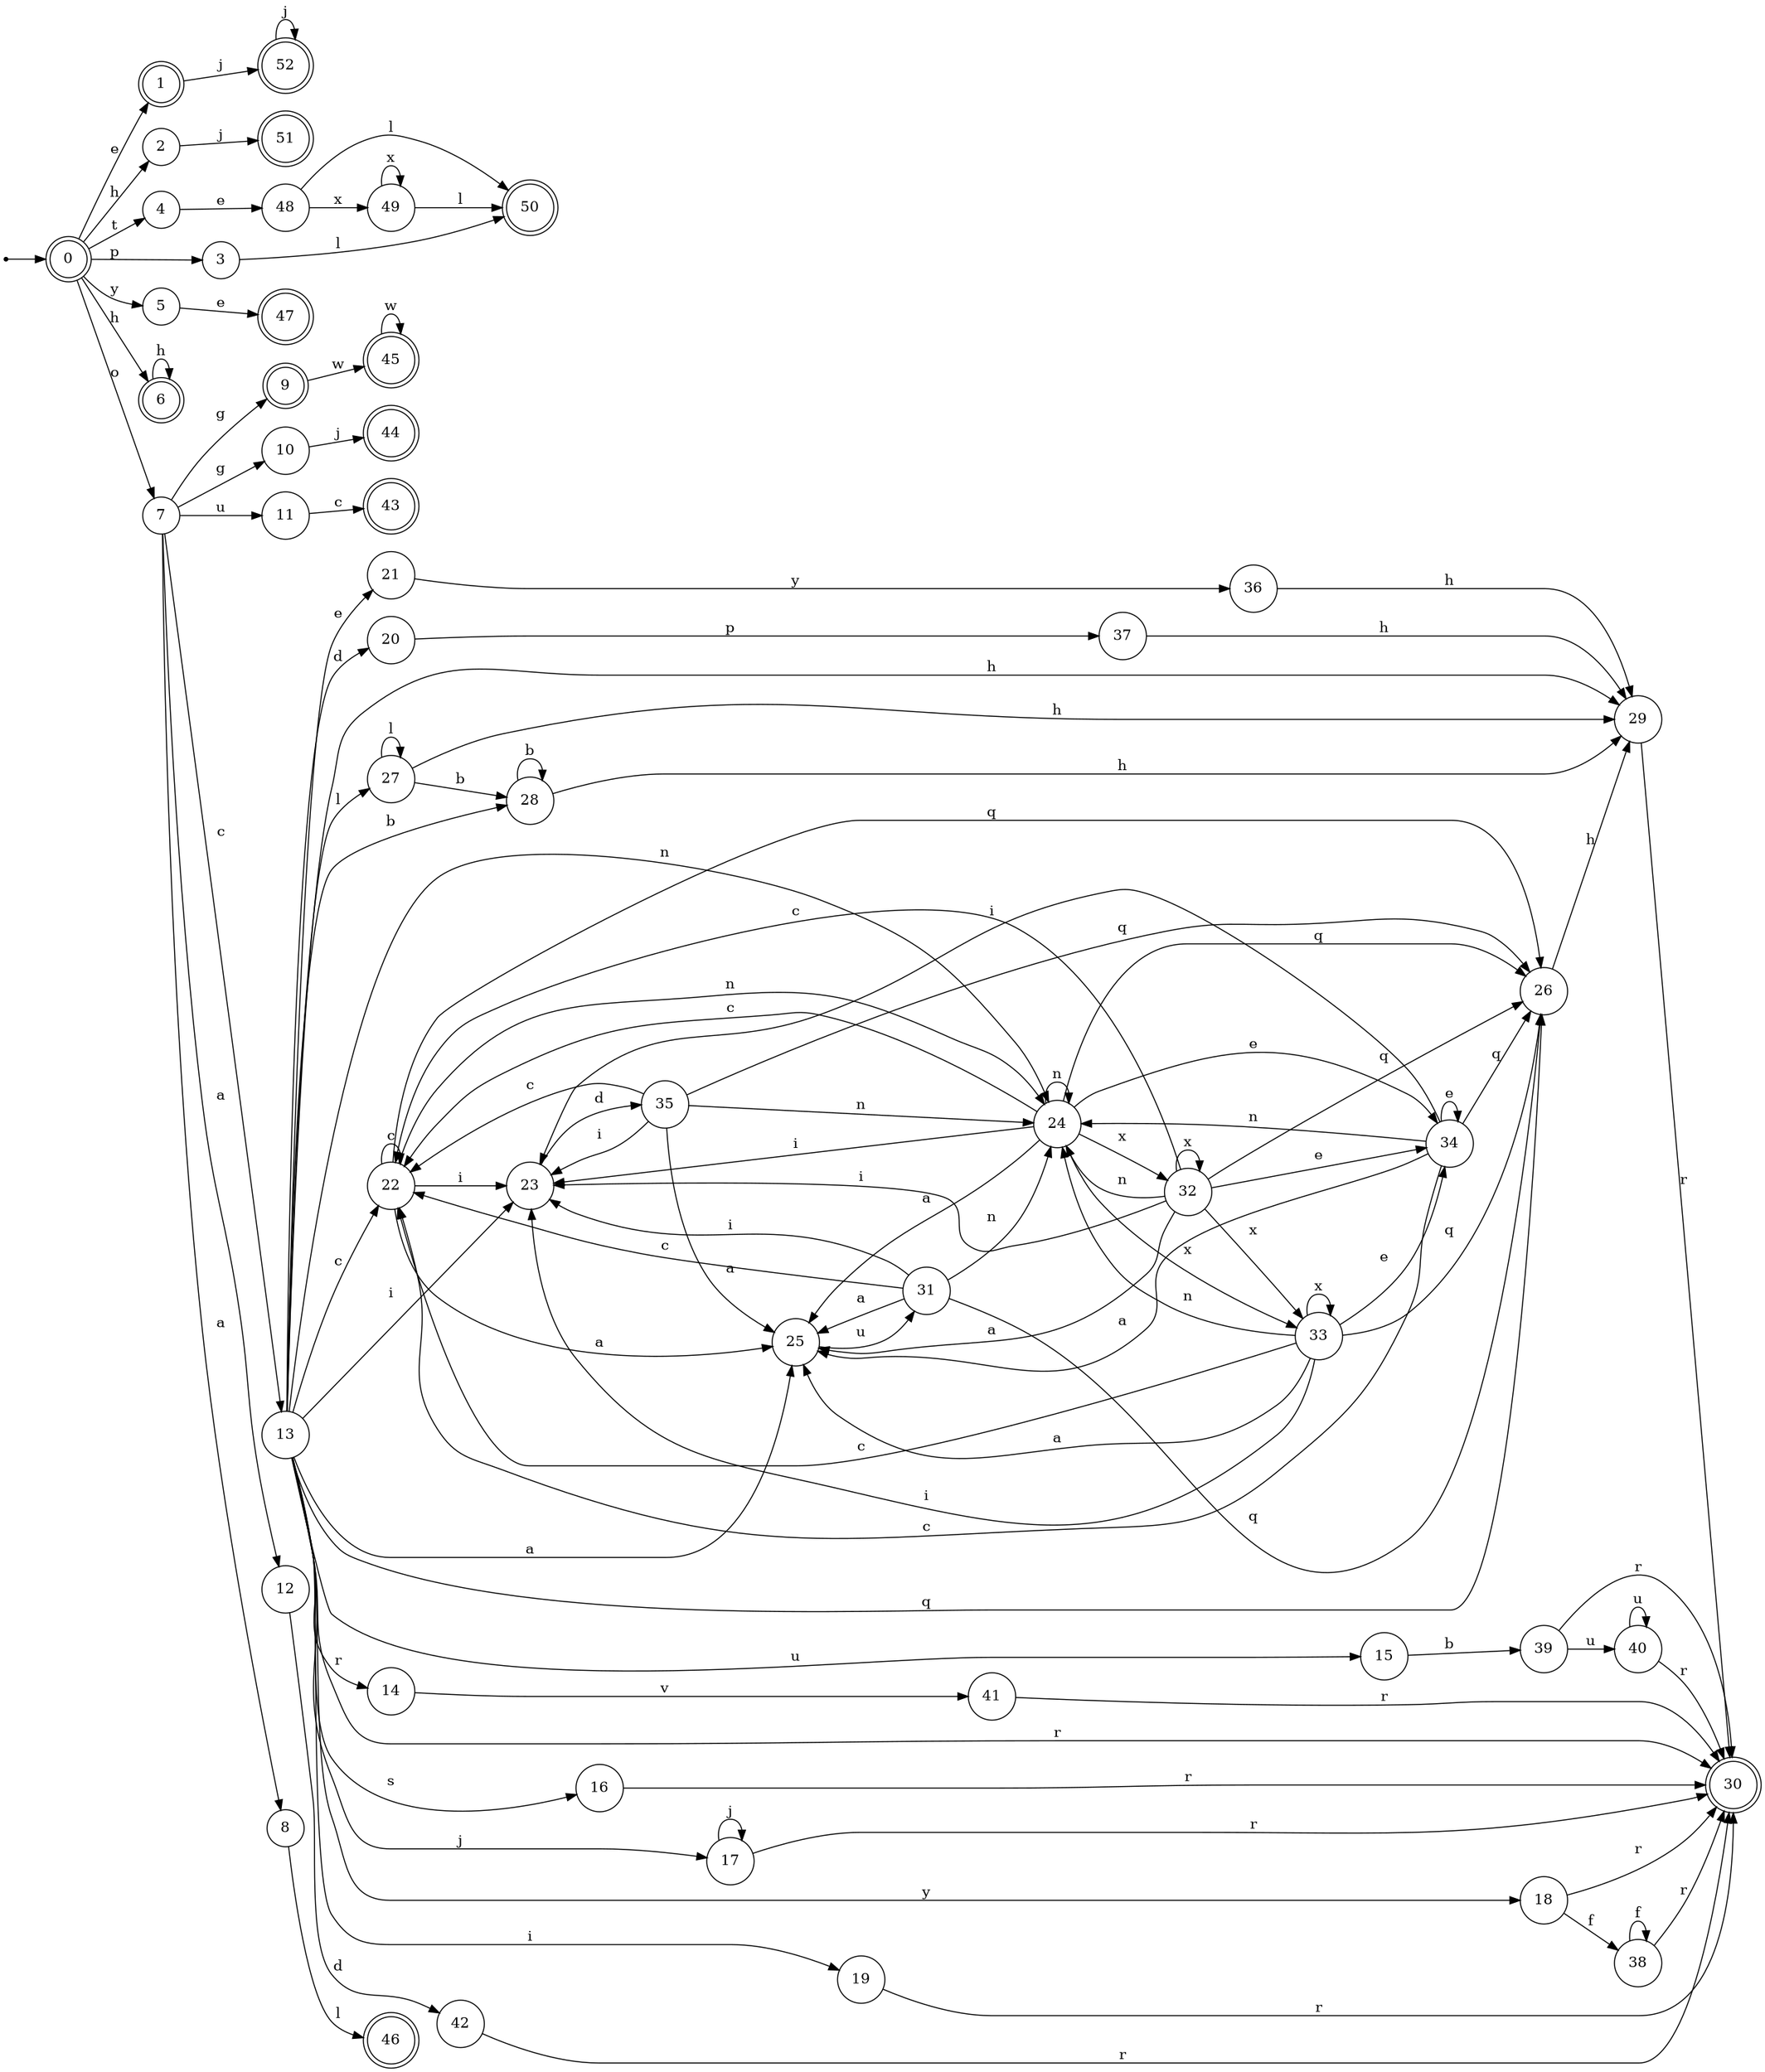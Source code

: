 digraph finite_state_machine {
rankdir=LR;
size="20,20";
node [shape = point]; "dummy0"
node [shape = doublecircle]; "0";"dummy0" -> "0";
node [shape = doublecircle]; "1";node [shape = circle]; "2";
node [shape = circle]; "3";
node [shape = circle]; "4";
node [shape = circle]; "5";
node [shape = doublecircle]; "6";node [shape = circle]; "7";
node [shape = circle]; "8";
node [shape = doublecircle]; "9";node [shape = circle]; "10";
node [shape = circle]; "11";
node [shape = circle]; "12";
node [shape = circle]; "13";
node [shape = circle]; "14";
node [shape = circle]; "15";
node [shape = circle]; "16";
node [shape = circle]; "17";
node [shape = circle]; "18";
node [shape = circle]; "19";
node [shape = circle]; "20";
node [shape = circle]; "21";
node [shape = circle]; "22";
node [shape = circle]; "23";
node [shape = circle]; "24";
node [shape = circle]; "25";
node [shape = circle]; "26";
node [shape = circle]; "27";
node [shape = circle]; "28";
node [shape = circle]; "29";
node [shape = doublecircle]; "30";node [shape = circle]; "31";
node [shape = circle]; "32";
node [shape = circle]; "33";
node [shape = circle]; "34";
node [shape = circle]; "35";
node [shape = circle]; "36";
node [shape = circle]; "37";
node [shape = circle]; "38";
node [shape = circle]; "39";
node [shape = circle]; "40";
node [shape = circle]; "41";
node [shape = circle]; "42";
node [shape = doublecircle]; "43";node [shape = doublecircle]; "44";node [shape = doublecircle]; "45";node [shape = doublecircle]; "46";node [shape = doublecircle]; "47";node [shape = circle]; "48";
node [shape = circle]; "49";
node [shape = doublecircle]; "50";node [shape = doublecircle]; "51";node [shape = doublecircle]; "52";"0" -> "1" [label = "e"];
 "0" -> "2" [label = "h"];
 "0" -> "6" [label = "h"];
 "0" -> "3" [label = "p"];
 "0" -> "4" [label = "t"];
 "0" -> "5" [label = "y"];
 "0" -> "7" [label = "o"];
 "7" -> "8" [label = "a"];
 "7" -> "12" [label = "a"];
 "7" -> "9" [label = "g"];
 "7" -> "10" [label = "g"];
 "7" -> "11" [label = "u"];
 "7" -> "13" [label = "c"];
 "13" -> "14" [label = "r"];
 "13" -> "30" [label = "r"];
 "13" -> "15" [label = "u"];
 "13" -> "16" [label = "s"];
 "13" -> "17" [label = "j"];
 "13" -> "18" [label = "y"];
 "13" -> "19" [label = "i"];
 "13" -> "23" [label = "i"];
 "13" -> "20" [label = "d"];
 "13" -> "21" [label = "e"];
 "13" -> "22" [label = "c"];
 "13" -> "24" [label = "n"];
 "13" -> "25" [label = "a"];
 "13" -> "26" [label = "q"];
 "13" -> "27" [label = "l"];
 "13" -> "28" [label = "b"];
 "13" -> "29" [label = "h"];
 "29" -> "30" [label = "r"];
 "28" -> "28" [label = "b"];
 "28" -> "29" [label = "h"];
 "27" -> "27" [label = "l"];
 "27" -> "28" [label = "b"];
 "27" -> "29" [label = "h"];
 "26" -> "29" [label = "h"];
 "25" -> "31" [label = "u"];
 "31" -> "25" [label = "a"];
 "31" -> "22" [label = "c"];
 "31" -> "23" [label = "i"];
 "31" -> "24" [label = "n"];
 "31" -> "26" [label = "q"];
 "24" -> "24" [label = "n"];
 "24" -> "32" [label = "x"];
 "24" -> "33" [label = "x"];
 "24" -> "34" [label = "e"];
 "24" -> "22" [label = "c"];
 "24" -> "23" [label = "i"];
 "24" -> "25" [label = "a"];
 "24" -> "26" [label = "q"];
 "34" -> "34" [label = "e"];
 "34" -> "24" [label = "n"];
 "34" -> "22" [label = "c"];
 "34" -> "23" [label = "i"];
 "34" -> "25" [label = "a"];
 "34" -> "26" [label = "q"];
 "33" -> "33" [label = "x"];
 "33" -> "24" [label = "n"];
 "33" -> "34" [label = "e"];
 "33" -> "22" [label = "c"];
 "33" -> "23" [label = "i"];
 "33" -> "25" [label = "a"];
 "33" -> "26" [label = "q"];
 "32" -> "32" [label = "x"];
 "32" -> "33" [label = "x"];
 "32" -> "24" [label = "n"];
 "32" -> "34" [label = "e"];
 "32" -> "22" [label = "c"];
 "32" -> "23" [label = "i"];
 "32" -> "25" [label = "a"];
 "32" -> "26" [label = "q"];
 "23" -> "35" [label = "d"];
 "35" -> "23" [label = "i"];
 "35" -> "22" [label = "c"];
 "35" -> "24" [label = "n"];
 "35" -> "25" [label = "a"];
 "35" -> "26" [label = "q"];
 "22" -> "22" [label = "c"];
 "22" -> "23" [label = "i"];
 "22" -> "24" [label = "n"];
 "22" -> "25" [label = "a"];
 "22" -> "26" [label = "q"];
 "21" -> "36" [label = "y"];
 "36" -> "29" [label = "h"];
 "20" -> "37" [label = "p"];
 "37" -> "29" [label = "h"];
 "19" -> "30" [label = "r"];
 "18" -> "38" [label = "f"];
 "18" -> "30" [label = "r"];
 "38" -> "38" [label = "f"];
 "38" -> "30" [label = "r"];
 "17" -> "17" [label = "j"];
 "17" -> "30" [label = "r"];
 "16" -> "30" [label = "r"];
 "15" -> "39" [label = "b"];
 "39" -> "40" [label = "u"];
 "39" -> "30" [label = "r"];
 "40" -> "40" [label = "u"];
 "40" -> "30" [label = "r"];
 "14" -> "41" [label = "v"];
 "41" -> "30" [label = "r"];
 "12" -> "42" [label = "d"];
 "42" -> "30" [label = "r"];
 "11" -> "43" [label = "c"];
 "10" -> "44" [label = "j"];
 "9" -> "45" [label = "w"];
 "45" -> "45" [label = "w"];
 "8" -> "46" [label = "l"];
 "6" -> "6" [label = "h"];
 "5" -> "47" [label = "e"];
 "4" -> "48" [label = "e"];
 "48" -> "49" [label = "x"];
 "48" -> "50" [label = "l"];
 "49" -> "49" [label = "x"];
 "49" -> "50" [label = "l"];
 "3" -> "50" [label = "l"];
 "2" -> "51" [label = "j"];
 "1" -> "52" [label = "j"];
 "52" -> "52" [label = "j"];
 }
